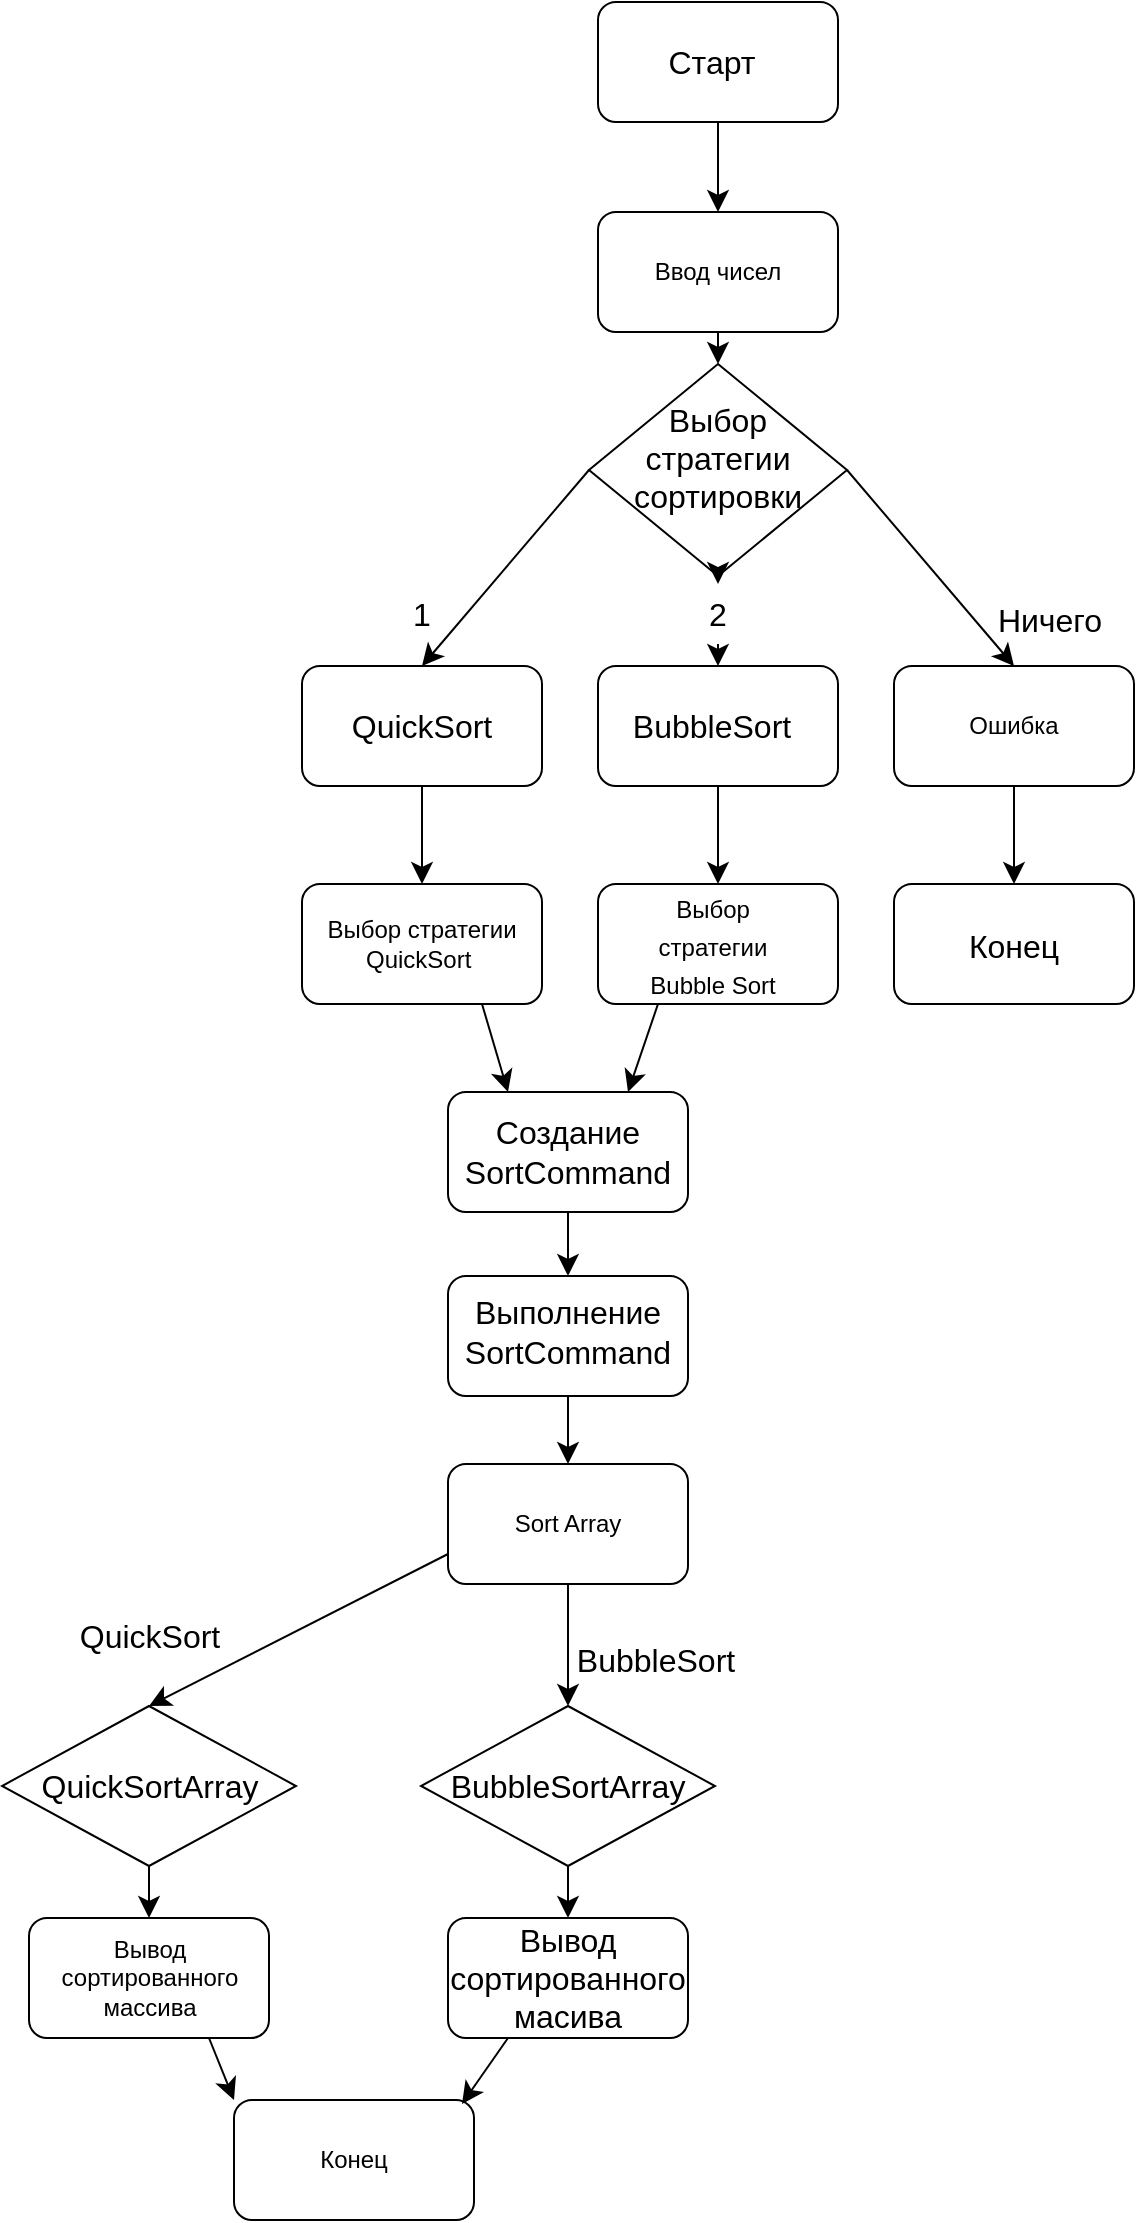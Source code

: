 <mxfile version="24.4.9" type="device">
  <diagram name="Страница — 1" id="nbYlH-FD88O8HOATAjZh">
    <mxGraphModel dx="2286" dy="1172" grid="0" gridSize="10" guides="1" tooltips="1" connect="1" arrows="1" fold="1" page="0" pageScale="1" pageWidth="827" pageHeight="1169" math="0" shadow="0">
      <root>
        <mxCell id="0" />
        <mxCell id="1" parent="0" />
        <mxCell id="6_WvhmP-etYB8GviKGAq-6" style="edgeStyle=none;curved=1;rounded=0;orthogonalLoop=1;jettySize=auto;html=1;exitX=0.5;exitY=1;exitDx=0;exitDy=0;entryX=0.5;entryY=0;entryDx=0;entryDy=0;fontSize=12;startSize=8;endSize=8;" edge="1" parent="1" source="6_WvhmP-etYB8GviKGAq-1" target="6_WvhmP-etYB8GviKGAq-5">
          <mxGeometry relative="1" as="geometry" />
        </mxCell>
        <mxCell id="6_WvhmP-etYB8GviKGAq-1" value="" style="rounded=1;whiteSpace=wrap;html=1;" vertex="1" parent="1">
          <mxGeometry x="75" y="-63" width="120" height="60" as="geometry" />
        </mxCell>
        <mxCell id="6_WvhmP-etYB8GviKGAq-2" value="Старт" style="text;html=1;align=center;verticalAlign=middle;whiteSpace=wrap;rounded=0;fontSize=16;" vertex="1" parent="1">
          <mxGeometry x="102" y="-48" width="60" height="30" as="geometry" />
        </mxCell>
        <mxCell id="6_WvhmP-etYB8GviKGAq-8" style="edgeStyle=none;curved=1;rounded=0;orthogonalLoop=1;jettySize=auto;html=1;exitX=0.5;exitY=1;exitDx=0;exitDy=0;entryX=0.5;entryY=0;entryDx=0;entryDy=0;fontSize=12;startSize=8;endSize=8;" edge="1" parent="1" source="6_WvhmP-etYB8GviKGAq-5" target="6_WvhmP-etYB8GviKGAq-7">
          <mxGeometry relative="1" as="geometry" />
        </mxCell>
        <mxCell id="6_WvhmP-etYB8GviKGAq-5" value="Ввод чисел" style="rounded=1;whiteSpace=wrap;html=1;" vertex="1" parent="1">
          <mxGeometry x="75" y="42" width="120" height="60" as="geometry" />
        </mxCell>
        <mxCell id="6_WvhmP-etYB8GviKGAq-14" style="edgeStyle=none;curved=1;rounded=0;orthogonalLoop=1;jettySize=auto;html=1;exitX=1;exitY=0.5;exitDx=0;exitDy=0;entryX=0.5;entryY=0;entryDx=0;entryDy=0;fontSize=12;startSize=8;endSize=8;" edge="1" parent="1" source="6_WvhmP-etYB8GviKGAq-7" target="6_WvhmP-etYB8GviKGAq-12">
          <mxGeometry relative="1" as="geometry" />
        </mxCell>
        <mxCell id="6_WvhmP-etYB8GviKGAq-15" style="edgeStyle=none;curved=1;rounded=0;orthogonalLoop=1;jettySize=auto;html=1;exitX=0.5;exitY=1;exitDx=0;exitDy=0;entryX=0.5;entryY=0;entryDx=0;entryDy=0;fontSize=12;startSize=8;endSize=8;" edge="1" parent="1" source="6_WvhmP-etYB8GviKGAq-19" target="6_WvhmP-etYB8GviKGAq-11">
          <mxGeometry relative="1" as="geometry" />
        </mxCell>
        <mxCell id="6_WvhmP-etYB8GviKGAq-16" style="edgeStyle=none;curved=1;rounded=0;orthogonalLoop=1;jettySize=auto;html=1;exitX=0;exitY=0.5;exitDx=0;exitDy=0;entryX=0.5;entryY=0;entryDx=0;entryDy=0;fontSize=12;startSize=8;endSize=8;" edge="1" parent="1" source="6_WvhmP-etYB8GviKGAq-7" target="6_WvhmP-etYB8GviKGAq-10">
          <mxGeometry relative="1" as="geometry" />
        </mxCell>
        <mxCell id="6_WvhmP-etYB8GviKGAq-7" value="" style="rhombus;whiteSpace=wrap;html=1;" vertex="1" parent="1">
          <mxGeometry x="70.5" y="118" width="129" height="106" as="geometry" />
        </mxCell>
        <mxCell id="6_WvhmP-etYB8GviKGAq-9" value="Выбор стратегии сортировки" style="text;html=1;align=center;verticalAlign=middle;whiteSpace=wrap;rounded=0;fontSize=16;" vertex="1" parent="1">
          <mxGeometry x="105" y="150" width="60" height="30" as="geometry" />
        </mxCell>
        <mxCell id="6_WvhmP-etYB8GviKGAq-28" style="edgeStyle=none;curved=1;rounded=0;orthogonalLoop=1;jettySize=auto;html=1;exitX=0.5;exitY=1;exitDx=0;exitDy=0;entryX=0.5;entryY=0;entryDx=0;entryDy=0;fontSize=12;startSize=8;endSize=8;" edge="1" parent="1" source="6_WvhmP-etYB8GviKGAq-10" target="6_WvhmP-etYB8GviKGAq-26">
          <mxGeometry relative="1" as="geometry" />
        </mxCell>
        <mxCell id="6_WvhmP-etYB8GviKGAq-10" value="" style="rounded=1;whiteSpace=wrap;html=1;" vertex="1" parent="1">
          <mxGeometry x="-73" y="269" width="120" height="60" as="geometry" />
        </mxCell>
        <mxCell id="6_WvhmP-etYB8GviKGAq-29" style="edgeStyle=none;curved=1;rounded=0;orthogonalLoop=1;jettySize=auto;html=1;exitX=0.5;exitY=1;exitDx=0;exitDy=0;entryX=0.5;entryY=0;entryDx=0;entryDy=0;fontSize=12;startSize=8;endSize=8;" edge="1" parent="1" source="6_WvhmP-etYB8GviKGAq-11" target="6_WvhmP-etYB8GviKGAq-27">
          <mxGeometry relative="1" as="geometry" />
        </mxCell>
        <mxCell id="6_WvhmP-etYB8GviKGAq-11" value="" style="rounded=1;whiteSpace=wrap;html=1;" vertex="1" parent="1">
          <mxGeometry x="75" y="269" width="120" height="60" as="geometry" />
        </mxCell>
        <mxCell id="6_WvhmP-etYB8GviKGAq-52" style="edgeStyle=none;curved=1;rounded=0;orthogonalLoop=1;jettySize=auto;html=1;exitX=0.5;exitY=1;exitDx=0;exitDy=0;entryX=0.5;entryY=0;entryDx=0;entryDy=0;fontSize=12;startSize=8;endSize=8;" edge="1" parent="1" source="6_WvhmP-etYB8GviKGAq-12" target="6_WvhmP-etYB8GviKGAq-50">
          <mxGeometry relative="1" as="geometry" />
        </mxCell>
        <mxCell id="6_WvhmP-etYB8GviKGAq-12" value="Ошибка" style="rounded=1;whiteSpace=wrap;html=1;" vertex="1" parent="1">
          <mxGeometry x="223" y="269" width="120" height="60" as="geometry" />
        </mxCell>
        <mxCell id="6_WvhmP-etYB8GviKGAq-17" value="1" style="text;html=1;align=center;verticalAlign=middle;whiteSpace=wrap;rounded=0;fontSize=16;" vertex="1" parent="1">
          <mxGeometry x="-43" y="228" width="60" height="30" as="geometry" />
        </mxCell>
        <mxCell id="6_WvhmP-etYB8GviKGAq-18" value="" style="edgeStyle=none;curved=1;rounded=0;orthogonalLoop=1;jettySize=auto;html=1;exitX=0.5;exitY=1;exitDx=0;exitDy=0;entryX=0.5;entryY=0;entryDx=0;entryDy=0;fontSize=12;startSize=8;endSize=8;" edge="1" parent="1" source="6_WvhmP-etYB8GviKGAq-7" target="6_WvhmP-etYB8GviKGAq-19">
          <mxGeometry relative="1" as="geometry">
            <mxPoint x="135" y="224" as="sourcePoint" />
            <mxPoint x="135" y="258" as="targetPoint" />
          </mxGeometry>
        </mxCell>
        <mxCell id="6_WvhmP-etYB8GviKGAq-19" value="2" style="text;html=1;align=center;verticalAlign=middle;whiteSpace=wrap;rounded=0;fontSize=16;" vertex="1" parent="1">
          <mxGeometry x="105" y="228" width="60" height="30" as="geometry" />
        </mxCell>
        <mxCell id="6_WvhmP-etYB8GviKGAq-23" value="Ничего" style="text;html=1;align=center;verticalAlign=middle;whiteSpace=wrap;rounded=0;fontSize=16;" vertex="1" parent="1">
          <mxGeometry x="271" y="231" width="60" height="30" as="geometry" />
        </mxCell>
        <mxCell id="6_WvhmP-etYB8GviKGAq-24" value="BubbleSort" style="text;html=1;align=center;verticalAlign=middle;whiteSpace=wrap;rounded=0;fontSize=16;" vertex="1" parent="1">
          <mxGeometry x="102" y="284" width="60" height="30" as="geometry" />
        </mxCell>
        <mxCell id="6_WvhmP-etYB8GviKGAq-25" value="QuickSort" style="text;html=1;align=center;verticalAlign=middle;whiteSpace=wrap;rounded=0;fontSize=16;" vertex="1" parent="1">
          <mxGeometry x="-43" y="284" width="60" height="30" as="geometry" />
        </mxCell>
        <mxCell id="6_WvhmP-etYB8GviKGAq-32" style="edgeStyle=none;curved=1;rounded=0;orthogonalLoop=1;jettySize=auto;html=1;exitX=0.75;exitY=1;exitDx=0;exitDy=0;entryX=0.25;entryY=0;entryDx=0;entryDy=0;fontSize=12;startSize=8;endSize=8;" edge="1" parent="1" source="6_WvhmP-etYB8GviKGAq-26" target="6_WvhmP-etYB8GviKGAq-31">
          <mxGeometry relative="1" as="geometry" />
        </mxCell>
        <mxCell id="6_WvhmP-etYB8GviKGAq-26" value="Выбор стратегии QuickSort&amp;nbsp;" style="rounded=1;whiteSpace=wrap;html=1;" vertex="1" parent="1">
          <mxGeometry x="-73" y="378" width="120" height="60" as="geometry" />
        </mxCell>
        <mxCell id="6_WvhmP-etYB8GviKGAq-33" style="edgeStyle=none;curved=1;rounded=0;orthogonalLoop=1;jettySize=auto;html=1;exitX=0.25;exitY=1;exitDx=0;exitDy=0;entryX=0.75;entryY=0;entryDx=0;entryDy=0;fontSize=12;startSize=8;endSize=8;" edge="1" parent="1" source="6_WvhmP-etYB8GviKGAq-27" target="6_WvhmP-etYB8GviKGAq-31">
          <mxGeometry relative="1" as="geometry" />
        </mxCell>
        <mxCell id="6_WvhmP-etYB8GviKGAq-27" value="" style="rounded=1;whiteSpace=wrap;html=1;" vertex="1" parent="1">
          <mxGeometry x="75" y="378" width="120" height="60" as="geometry" />
        </mxCell>
        <mxCell id="6_WvhmP-etYB8GviKGAq-30" value="&lt;span style=&quot;font-size: 12px;&quot;&gt;Выбор стратегии Bubble Sort&lt;/span&gt;" style="text;html=1;align=center;verticalAlign=middle;whiteSpace=wrap;rounded=0;fontSize=16;" vertex="1" parent="1">
          <mxGeometry x="86.5" y="392.5" width="91" height="31" as="geometry" />
        </mxCell>
        <mxCell id="6_WvhmP-etYB8GviKGAq-37" style="edgeStyle=none;curved=1;rounded=0;orthogonalLoop=1;jettySize=auto;html=1;exitX=0.5;exitY=1;exitDx=0;exitDy=0;entryX=0.5;entryY=0;entryDx=0;entryDy=0;fontSize=12;startSize=8;endSize=8;" edge="1" parent="1" source="6_WvhmP-etYB8GviKGAq-31" target="6_WvhmP-etYB8GviKGAq-35">
          <mxGeometry relative="1" as="geometry" />
        </mxCell>
        <mxCell id="6_WvhmP-etYB8GviKGAq-31" value="" style="rounded=1;whiteSpace=wrap;html=1;" vertex="1" parent="1">
          <mxGeometry y="482" width="120" height="60" as="geometry" />
        </mxCell>
        <mxCell id="6_WvhmP-etYB8GviKGAq-34" value="Создание SortCommand" style="text;html=1;align=center;verticalAlign=middle;whiteSpace=wrap;rounded=0;fontSize=16;" vertex="1" parent="1">
          <mxGeometry x="30" y="497" width="60" height="30" as="geometry" />
        </mxCell>
        <mxCell id="6_WvhmP-etYB8GviKGAq-39" style="edgeStyle=none;curved=1;rounded=0;orthogonalLoop=1;jettySize=auto;html=1;exitX=0.5;exitY=1;exitDx=0;exitDy=0;entryX=0.5;entryY=0;entryDx=0;entryDy=0;fontSize=12;startSize=8;endSize=8;" edge="1" parent="1" source="6_WvhmP-etYB8GviKGAq-35" target="6_WvhmP-etYB8GviKGAq-38">
          <mxGeometry relative="1" as="geometry" />
        </mxCell>
        <mxCell id="6_WvhmP-etYB8GviKGAq-35" value="" style="rounded=1;whiteSpace=wrap;html=1;" vertex="1" parent="1">
          <mxGeometry y="574" width="120" height="60" as="geometry" />
        </mxCell>
        <mxCell id="6_WvhmP-etYB8GviKGAq-36" value="Выполнение SortCommand" style="text;html=1;align=center;verticalAlign=middle;whiteSpace=wrap;rounded=0;fontSize=16;" vertex="1" parent="1">
          <mxGeometry x="30" y="587" width="60" height="30" as="geometry" />
        </mxCell>
        <mxCell id="6_WvhmP-etYB8GviKGAq-42" style="edgeStyle=none;curved=1;rounded=0;orthogonalLoop=1;jettySize=auto;html=1;exitX=0;exitY=0.75;exitDx=0;exitDy=0;entryX=0.5;entryY=0;entryDx=0;entryDy=0;fontSize=12;startSize=8;endSize=8;" edge="1" parent="1" source="6_WvhmP-etYB8GviKGAq-38" target="6_WvhmP-etYB8GviKGAq-40">
          <mxGeometry relative="1" as="geometry" />
        </mxCell>
        <mxCell id="6_WvhmP-etYB8GviKGAq-43" style="edgeStyle=none;curved=1;rounded=0;orthogonalLoop=1;jettySize=auto;html=1;exitX=0.5;exitY=1;exitDx=0;exitDy=0;entryX=0.5;entryY=0;entryDx=0;entryDy=0;fontSize=12;startSize=8;endSize=8;" edge="1" parent="1" source="6_WvhmP-etYB8GviKGAq-38" target="6_WvhmP-etYB8GviKGAq-41">
          <mxGeometry relative="1" as="geometry" />
        </mxCell>
        <mxCell id="6_WvhmP-etYB8GviKGAq-38" value="Sort Array" style="rounded=1;whiteSpace=wrap;html=1;" vertex="1" parent="1">
          <mxGeometry y="668" width="120" height="60" as="geometry" />
        </mxCell>
        <mxCell id="6_WvhmP-etYB8GviKGAq-54" style="edgeStyle=none;curved=1;rounded=0;orthogonalLoop=1;jettySize=auto;html=1;exitX=0.5;exitY=1;exitDx=0;exitDy=0;entryX=0.5;entryY=0;entryDx=0;entryDy=0;fontSize=12;startSize=8;endSize=8;" edge="1" parent="1" source="6_WvhmP-etYB8GviKGAq-40" target="6_WvhmP-etYB8GviKGAq-48">
          <mxGeometry relative="1" as="geometry" />
        </mxCell>
        <mxCell id="6_WvhmP-etYB8GviKGAq-40" value="" style="rhombus;whiteSpace=wrap;html=1;" vertex="1" parent="1">
          <mxGeometry x="-223" y="789" width="147" height="80" as="geometry" />
        </mxCell>
        <mxCell id="6_WvhmP-etYB8GviKGAq-53" style="edgeStyle=none;curved=1;rounded=0;orthogonalLoop=1;jettySize=auto;html=1;exitX=0.5;exitY=1;exitDx=0;exitDy=0;entryX=0.5;entryY=0;entryDx=0;entryDy=0;fontSize=12;startSize=8;endSize=8;" edge="1" parent="1" source="6_WvhmP-etYB8GviKGAq-41" target="6_WvhmP-etYB8GviKGAq-49">
          <mxGeometry relative="1" as="geometry" />
        </mxCell>
        <mxCell id="6_WvhmP-etYB8GviKGAq-41" value="" style="rhombus;whiteSpace=wrap;html=1;" vertex="1" parent="1">
          <mxGeometry x="-13.5" y="789" width="147" height="80" as="geometry" />
        </mxCell>
        <mxCell id="6_WvhmP-etYB8GviKGAq-44" value="QuickSort" style="text;html=1;align=center;verticalAlign=middle;whiteSpace=wrap;rounded=0;fontSize=16;" vertex="1" parent="1">
          <mxGeometry x="-179" y="739" width="60" height="30" as="geometry" />
        </mxCell>
        <mxCell id="6_WvhmP-etYB8GviKGAq-45" value="BubbleSort" style="text;html=1;align=center;verticalAlign=middle;whiteSpace=wrap;rounded=0;fontSize=16;" vertex="1" parent="1">
          <mxGeometry x="73.5" y="751" width="60" height="30" as="geometry" />
        </mxCell>
        <mxCell id="6_WvhmP-etYB8GviKGAq-46" value="QuickSortArray" style="text;html=1;align=center;verticalAlign=middle;whiteSpace=wrap;rounded=0;fontSize=16;" vertex="1" parent="1">
          <mxGeometry x="-179.5" y="814" width="60" height="30" as="geometry" />
        </mxCell>
        <mxCell id="6_WvhmP-etYB8GviKGAq-47" value="BubbleSortArray" style="text;html=1;align=center;verticalAlign=middle;whiteSpace=wrap;rounded=0;fontSize=16;" vertex="1" parent="1">
          <mxGeometry x="30" y="814" width="60" height="30" as="geometry" />
        </mxCell>
        <mxCell id="6_WvhmP-etYB8GviKGAq-57" style="edgeStyle=none;curved=1;rounded=0;orthogonalLoop=1;jettySize=auto;html=1;exitX=0.75;exitY=1;exitDx=0;exitDy=0;entryX=0;entryY=0;entryDx=0;entryDy=0;fontSize=12;startSize=8;endSize=8;" edge="1" parent="1" source="6_WvhmP-etYB8GviKGAq-48" target="6_WvhmP-etYB8GviKGAq-56">
          <mxGeometry relative="1" as="geometry" />
        </mxCell>
        <mxCell id="6_WvhmP-etYB8GviKGAq-48" value="Вывод сортированного массива" style="rounded=1;whiteSpace=wrap;html=1;" vertex="1" parent="1">
          <mxGeometry x="-209.5" y="895" width="120" height="60" as="geometry" />
        </mxCell>
        <mxCell id="6_WvhmP-etYB8GviKGAq-49" value="" style="rounded=1;whiteSpace=wrap;html=1;" vertex="1" parent="1">
          <mxGeometry y="895" width="120" height="60" as="geometry" />
        </mxCell>
        <mxCell id="6_WvhmP-etYB8GviKGAq-50" value="" style="rounded=1;whiteSpace=wrap;html=1;" vertex="1" parent="1">
          <mxGeometry x="223" y="378" width="120" height="60" as="geometry" />
        </mxCell>
        <mxCell id="6_WvhmP-etYB8GviKGAq-51" value="Конец" style="text;html=1;align=center;verticalAlign=middle;whiteSpace=wrap;rounded=0;fontSize=16;" vertex="1" parent="1">
          <mxGeometry x="253" y="394" width="60" height="30" as="geometry" />
        </mxCell>
        <mxCell id="6_WvhmP-etYB8GviKGAq-55" value="Вывод сортированного масива" style="text;html=1;align=center;verticalAlign=middle;whiteSpace=wrap;rounded=0;fontSize=16;" vertex="1" parent="1">
          <mxGeometry x="30" y="910" width="60" height="30" as="geometry" />
        </mxCell>
        <mxCell id="6_WvhmP-etYB8GviKGAq-56" value="Конец" style="rounded=1;whiteSpace=wrap;html=1;" vertex="1" parent="1">
          <mxGeometry x="-107" y="986" width="120" height="60" as="geometry" />
        </mxCell>
        <mxCell id="6_WvhmP-etYB8GviKGAq-58" style="edgeStyle=none;curved=1;rounded=0;orthogonalLoop=1;jettySize=auto;html=1;exitX=0.25;exitY=1;exitDx=0;exitDy=0;entryX=0.95;entryY=0.033;entryDx=0;entryDy=0;entryPerimeter=0;fontSize=12;startSize=8;endSize=8;" edge="1" parent="1" source="6_WvhmP-etYB8GviKGAq-49" target="6_WvhmP-etYB8GviKGAq-56">
          <mxGeometry relative="1" as="geometry" />
        </mxCell>
      </root>
    </mxGraphModel>
  </diagram>
</mxfile>
